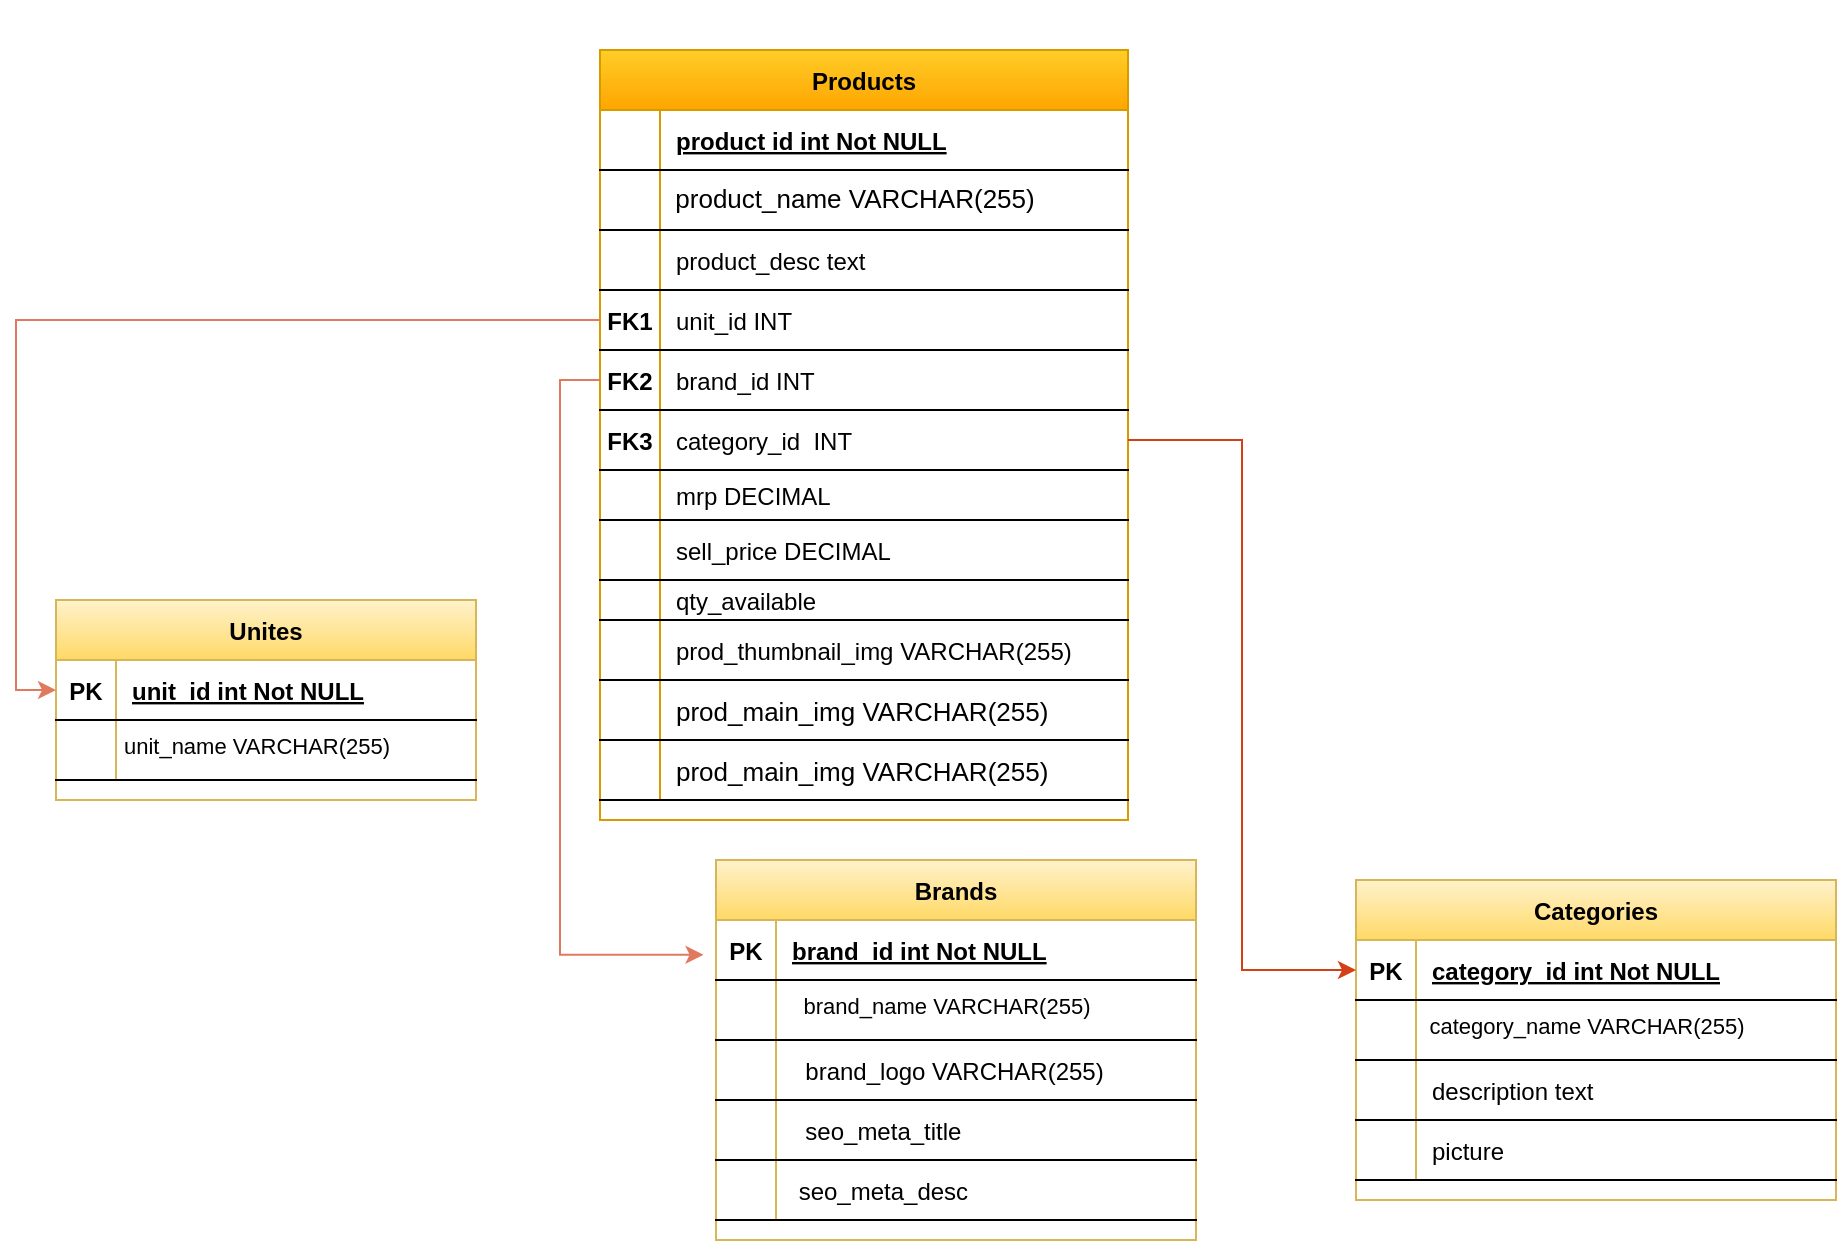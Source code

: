 <mxfile version="24.6.5" type="github">
  <diagram id="R2lEEEUBdFMjLlhIrx00" name="Page-1">
    <mxGraphModel dx="2331" dy="1577" grid="1" gridSize="10" guides="1" tooltips="1" connect="1" arrows="1" fold="1" page="1" pageScale="1" pageWidth="850" pageHeight="1100" math="0" shadow="0" extFonts="Permanent Marker^https://fonts.googleapis.com/css?family=Permanent+Marker">
      <root>
        <mxCell id="0" />
        <mxCell id="1" parent="0" />
        <mxCell id="iIuFs23OJWI6OATCnZ07-236" value="" style="group;fontStyle=0;fontSize=15;" vertex="1" connectable="0" parent="1">
          <mxGeometry x="170" y="-1070" width="242" height="380" as="geometry" />
        </mxCell>
        <mxCell id="iIuFs23OJWI6OATCnZ07-237" value="" style="group" vertex="1" connectable="0" parent="iIuFs23OJWI6OATCnZ07-236">
          <mxGeometry x="-10" width="242" height="380" as="geometry" />
        </mxCell>
        <mxCell id="iIuFs23OJWI6OATCnZ07-192" value="Products" style="shape=table;startSize=30;container=1;collapsible=1;childLayout=tableLayout;fixedRows=1;rowLines=0;fontStyle=1;align=center;resizeLast=1;fillColor=#ffcd28;gradientColor=#ffa500;strokeColor=#d79b00;" vertex="1" parent="iIuFs23OJWI6OATCnZ07-237">
          <mxGeometry x="-28" y="25" width="264" height="385" as="geometry" />
        </mxCell>
        <mxCell id="iIuFs23OJWI6OATCnZ07-232" style="shape=partialRectangle;collapsible=0;dropTarget=0;pointerEvents=0;fillColor=none;points=[[0,0.5],[1,0.5]];portConstraint=eastwest;top=0;left=0;right=0;bottom=1;" vertex="1" parent="iIuFs23OJWI6OATCnZ07-192">
          <mxGeometry y="30" width="264" height="30" as="geometry" />
        </mxCell>
        <mxCell id="iIuFs23OJWI6OATCnZ07-233" style="shape=partialRectangle;overflow=hidden;connectable=0;fillColor=none;top=0;left=0;bottom=0;right=0;fontStyle=1;" vertex="1" parent="iIuFs23OJWI6OATCnZ07-232">
          <mxGeometry width="30" height="30" as="geometry">
            <mxRectangle width="30" height="30" as="alternateBounds" />
          </mxGeometry>
        </mxCell>
        <mxCell id="iIuFs23OJWI6OATCnZ07-234" value="product id int Not NULL" style="shape=partialRectangle;overflow=hidden;connectable=0;fillColor=none;top=0;left=0;bottom=0;right=0;align=left;spacingLeft=6;fontStyle=5;" vertex="1" parent="iIuFs23OJWI6OATCnZ07-232">
          <mxGeometry x="30" width="234" height="30" as="geometry">
            <mxRectangle width="234" height="30" as="alternateBounds" />
          </mxGeometry>
        </mxCell>
        <mxCell id="iIuFs23OJWI6OATCnZ07-229" style="shape=partialRectangle;collapsible=0;dropTarget=0;pointerEvents=0;fillColor=none;points=[[0,0.5],[1,0.5]];portConstraint=eastwest;top=0;left=0;right=0;bottom=1;verticalAlign=top;horizontal=1;labelPosition=left;verticalLabelPosition=bottom;align=right;" vertex="1" parent="iIuFs23OJWI6OATCnZ07-192">
          <mxGeometry y="60" width="264" height="30" as="geometry" />
        </mxCell>
        <mxCell id="iIuFs23OJWI6OATCnZ07-230" style="shape=partialRectangle;overflow=hidden;connectable=0;fillColor=none;top=0;left=0;bottom=0;right=0;fontStyle=1;" vertex="1" parent="iIuFs23OJWI6OATCnZ07-229">
          <mxGeometry width="30" height="30" as="geometry">
            <mxRectangle width="30" height="30" as="alternateBounds" />
          </mxGeometry>
        </mxCell>
        <mxCell id="iIuFs23OJWI6OATCnZ07-231" value="product_name VARCHAR(255)" style="shape=partialRectangle;overflow=hidden;connectable=0;fillColor=none;top=0;left=0;bottom=0;right=0;align=center;spacingLeft=-39;fontStyle=0;spacingBottom=0;labelPosition=center;verticalLabelPosition=middle;verticalAlign=top;horizontal=1;fontSize=13;" vertex="1" parent="iIuFs23OJWI6OATCnZ07-229">
          <mxGeometry x="30" width="234" height="30" as="geometry">
            <mxRectangle width="234" height="30" as="alternateBounds" />
          </mxGeometry>
        </mxCell>
        <mxCell id="iIuFs23OJWI6OATCnZ07-226" style="shape=partialRectangle;collapsible=0;dropTarget=0;pointerEvents=0;fillColor=none;points=[[0,0.5],[1,0.5]];portConstraint=eastwest;top=0;left=0;right=0;bottom=1;" vertex="1" parent="iIuFs23OJWI6OATCnZ07-192">
          <mxGeometry y="90" width="264" height="30" as="geometry" />
        </mxCell>
        <mxCell id="iIuFs23OJWI6OATCnZ07-227" style="shape=partialRectangle;overflow=hidden;connectable=0;fillColor=none;top=0;left=0;bottom=0;right=0;fontStyle=1;" vertex="1" parent="iIuFs23OJWI6OATCnZ07-226">
          <mxGeometry width="30" height="30" as="geometry">
            <mxRectangle width="30" height="30" as="alternateBounds" />
          </mxGeometry>
        </mxCell>
        <mxCell id="iIuFs23OJWI6OATCnZ07-228" value="product_desc text" style="shape=partialRectangle;overflow=hidden;connectable=0;fillColor=none;top=0;left=0;bottom=0;right=0;align=left;spacingLeft=6;fontStyle=0;" vertex="1" parent="iIuFs23OJWI6OATCnZ07-226">
          <mxGeometry x="30" width="234" height="30" as="geometry">
            <mxRectangle width="234" height="30" as="alternateBounds" />
          </mxGeometry>
        </mxCell>
        <mxCell id="iIuFs23OJWI6OATCnZ07-223" style="shape=partialRectangle;collapsible=0;dropTarget=0;pointerEvents=0;fillColor=none;points=[[0,0.5],[1,0.5]];portConstraint=eastwest;top=0;left=0;right=0;bottom=1;" vertex="1" parent="iIuFs23OJWI6OATCnZ07-192">
          <mxGeometry y="120" width="264" height="30" as="geometry" />
        </mxCell>
        <mxCell id="iIuFs23OJWI6OATCnZ07-224" value="FK1" style="shape=partialRectangle;overflow=hidden;connectable=0;fillColor=none;top=0;left=0;bottom=0;right=0;fontStyle=1;" vertex="1" parent="iIuFs23OJWI6OATCnZ07-223">
          <mxGeometry width="30" height="30" as="geometry">
            <mxRectangle width="30" height="30" as="alternateBounds" />
          </mxGeometry>
        </mxCell>
        <mxCell id="iIuFs23OJWI6OATCnZ07-225" value="unit_id INT" style="shape=partialRectangle;overflow=hidden;connectable=0;fillColor=none;top=0;left=0;bottom=0;right=0;align=left;spacingLeft=6;fontStyle=0;" vertex="1" parent="iIuFs23OJWI6OATCnZ07-223">
          <mxGeometry x="30" width="234" height="30" as="geometry">
            <mxRectangle width="234" height="30" as="alternateBounds" />
          </mxGeometry>
        </mxCell>
        <mxCell id="iIuFs23OJWI6OATCnZ07-220" style="shape=partialRectangle;collapsible=0;dropTarget=0;pointerEvents=0;fillColor=none;points=[[0,0.5],[1,0.5]];portConstraint=eastwest;top=0;left=0;right=0;bottom=1;" vertex="1" parent="iIuFs23OJWI6OATCnZ07-192">
          <mxGeometry y="150" width="264" height="30" as="geometry" />
        </mxCell>
        <mxCell id="iIuFs23OJWI6OATCnZ07-221" value="FK2" style="shape=partialRectangle;overflow=hidden;connectable=0;fillColor=none;top=0;left=0;bottom=0;right=0;fontStyle=1;" vertex="1" parent="iIuFs23OJWI6OATCnZ07-220">
          <mxGeometry width="30" height="30" as="geometry">
            <mxRectangle width="30" height="30" as="alternateBounds" />
          </mxGeometry>
        </mxCell>
        <mxCell id="iIuFs23OJWI6OATCnZ07-222" value="brand_id INT" style="shape=partialRectangle;overflow=hidden;connectable=0;fillColor=none;top=0;left=0;bottom=0;right=0;align=left;spacingLeft=6;fontStyle=0;verticalAlign=middle;" vertex="1" parent="iIuFs23OJWI6OATCnZ07-220">
          <mxGeometry x="30" width="234" height="30" as="geometry">
            <mxRectangle width="234" height="30" as="alternateBounds" />
          </mxGeometry>
        </mxCell>
        <mxCell id="iIuFs23OJWI6OATCnZ07-217" style="shape=partialRectangle;collapsible=0;dropTarget=0;pointerEvents=0;fillColor=none;points=[[0,0.5],[1,0.5]];portConstraint=eastwest;top=0;left=0;right=0;bottom=1;" vertex="1" parent="iIuFs23OJWI6OATCnZ07-192">
          <mxGeometry y="180" width="264" height="30" as="geometry" />
        </mxCell>
        <mxCell id="iIuFs23OJWI6OATCnZ07-218" value="FK3" style="shape=partialRectangle;overflow=hidden;connectable=0;fillColor=none;top=0;left=0;bottom=0;right=0;fontStyle=1;" vertex="1" parent="iIuFs23OJWI6OATCnZ07-217">
          <mxGeometry width="30" height="30" as="geometry">
            <mxRectangle width="30" height="30" as="alternateBounds" />
          </mxGeometry>
        </mxCell>
        <mxCell id="iIuFs23OJWI6OATCnZ07-219" value="category_id  INT" style="shape=partialRectangle;overflow=hidden;connectable=0;fillColor=none;top=0;left=0;bottom=0;right=0;align=left;spacingLeft=6;fontStyle=0;" vertex="1" parent="iIuFs23OJWI6OATCnZ07-217">
          <mxGeometry x="30" width="234" height="30" as="geometry">
            <mxRectangle width="234" height="30" as="alternateBounds" />
          </mxGeometry>
        </mxCell>
        <mxCell id="iIuFs23OJWI6OATCnZ07-214" style="shape=partialRectangle;collapsible=0;dropTarget=0;pointerEvents=0;fillColor=none;points=[[0,0.5],[1,0.5]];portConstraint=eastwest;top=0;left=0;right=0;bottom=1;" vertex="1" parent="iIuFs23OJWI6OATCnZ07-192">
          <mxGeometry y="210" width="264" height="25" as="geometry" />
        </mxCell>
        <mxCell id="iIuFs23OJWI6OATCnZ07-215" style="shape=partialRectangle;overflow=hidden;connectable=0;fillColor=none;top=0;left=0;bottom=0;right=0;fontStyle=1;" vertex="1" parent="iIuFs23OJWI6OATCnZ07-214">
          <mxGeometry width="30" height="25" as="geometry">
            <mxRectangle width="30" height="25" as="alternateBounds" />
          </mxGeometry>
        </mxCell>
        <mxCell id="iIuFs23OJWI6OATCnZ07-216" value="mrp DECIMAL" style="shape=partialRectangle;overflow=hidden;connectable=0;fillColor=none;top=0;left=0;bottom=0;right=0;align=left;spacingLeft=6;fontStyle=0;" vertex="1" parent="iIuFs23OJWI6OATCnZ07-214">
          <mxGeometry x="30" width="234" height="25" as="geometry">
            <mxRectangle width="234" height="25" as="alternateBounds" />
          </mxGeometry>
        </mxCell>
        <mxCell id="iIuFs23OJWI6OATCnZ07-211" style="shape=partialRectangle;collapsible=0;dropTarget=0;pointerEvents=0;fillColor=none;points=[[0,0.5],[1,0.5]];portConstraint=eastwest;top=0;left=0;right=0;bottom=1;" vertex="1" parent="iIuFs23OJWI6OATCnZ07-192">
          <mxGeometry y="235" width="264" height="30" as="geometry" />
        </mxCell>
        <mxCell id="iIuFs23OJWI6OATCnZ07-212" style="shape=partialRectangle;overflow=hidden;connectable=0;fillColor=none;top=0;left=0;bottom=0;right=0;fontStyle=1;" vertex="1" parent="iIuFs23OJWI6OATCnZ07-211">
          <mxGeometry width="30" height="30" as="geometry">
            <mxRectangle width="30" height="30" as="alternateBounds" />
          </mxGeometry>
        </mxCell>
        <mxCell id="iIuFs23OJWI6OATCnZ07-213" value="sell_price DECIMAL" style="shape=partialRectangle;overflow=hidden;connectable=0;fillColor=none;top=0;left=0;bottom=0;right=0;align=left;spacingLeft=6;fontStyle=0;" vertex="1" parent="iIuFs23OJWI6OATCnZ07-211">
          <mxGeometry x="30" width="234" height="30" as="geometry">
            <mxRectangle width="234" height="30" as="alternateBounds" />
          </mxGeometry>
        </mxCell>
        <mxCell id="iIuFs23OJWI6OATCnZ07-208" style="shape=partialRectangle;collapsible=0;dropTarget=0;pointerEvents=0;fillColor=none;points=[[0,0.5],[1,0.5]];portConstraint=eastwest;top=0;left=0;right=0;bottom=1;" vertex="1" parent="iIuFs23OJWI6OATCnZ07-192">
          <mxGeometry y="265" width="264" height="20" as="geometry" />
        </mxCell>
        <mxCell id="iIuFs23OJWI6OATCnZ07-209" style="shape=partialRectangle;overflow=hidden;connectable=0;fillColor=none;top=0;left=0;bottom=0;right=0;fontStyle=1;" vertex="1" parent="iIuFs23OJWI6OATCnZ07-208">
          <mxGeometry width="30" height="20" as="geometry">
            <mxRectangle width="30" height="20" as="alternateBounds" />
          </mxGeometry>
        </mxCell>
        <mxCell id="iIuFs23OJWI6OATCnZ07-210" value="qty_available" style="shape=partialRectangle;overflow=hidden;connectable=0;fillColor=none;top=0;left=0;bottom=0;right=0;align=left;spacingLeft=6;fontStyle=0;" vertex="1" parent="iIuFs23OJWI6OATCnZ07-208">
          <mxGeometry x="30" width="234" height="20" as="geometry">
            <mxRectangle width="234" height="20" as="alternateBounds" />
          </mxGeometry>
        </mxCell>
        <mxCell id="iIuFs23OJWI6OATCnZ07-205" style="shape=partialRectangle;collapsible=0;dropTarget=0;pointerEvents=0;fillColor=none;points=[[0,0.5],[1,0.5]];portConstraint=eastwest;top=0;left=0;right=0;bottom=1;" vertex="1" parent="iIuFs23OJWI6OATCnZ07-192">
          <mxGeometry y="285" width="264" height="30" as="geometry" />
        </mxCell>
        <mxCell id="iIuFs23OJWI6OATCnZ07-206" style="shape=partialRectangle;overflow=hidden;connectable=0;fillColor=none;top=0;left=0;bottom=0;right=0;fontStyle=1;" vertex="1" parent="iIuFs23OJWI6OATCnZ07-205">
          <mxGeometry width="30" height="30" as="geometry">
            <mxRectangle width="30" height="30" as="alternateBounds" />
          </mxGeometry>
        </mxCell>
        <mxCell id="iIuFs23OJWI6OATCnZ07-207" value="prod_thumbnail_img VARCHAR(255)" style="shape=partialRectangle;overflow=hidden;connectable=0;fillColor=none;top=0;left=0;bottom=0;right=0;align=left;spacingLeft=6;fontStyle=0;fontSize=12;" vertex="1" parent="iIuFs23OJWI6OATCnZ07-205">
          <mxGeometry x="30" width="234" height="30" as="geometry">
            <mxRectangle width="234" height="30" as="alternateBounds" />
          </mxGeometry>
        </mxCell>
        <mxCell id="iIuFs23OJWI6OATCnZ07-320" style="shape=partialRectangle;collapsible=0;dropTarget=0;pointerEvents=0;fillColor=none;points=[[0,0.5],[1,0.5]];portConstraint=eastwest;top=0;left=0;right=0;bottom=1;" vertex="1" parent="iIuFs23OJWI6OATCnZ07-192">
          <mxGeometry y="315" width="264" height="30" as="geometry" />
        </mxCell>
        <mxCell id="iIuFs23OJWI6OATCnZ07-321" style="shape=partialRectangle;overflow=hidden;connectable=0;fillColor=none;top=0;left=0;bottom=0;right=0;fontStyle=1;" vertex="1" parent="iIuFs23OJWI6OATCnZ07-320">
          <mxGeometry width="30" height="30" as="geometry">
            <mxRectangle width="30" height="30" as="alternateBounds" />
          </mxGeometry>
        </mxCell>
        <mxCell id="iIuFs23OJWI6OATCnZ07-322" value="prod_main_img VARCHAR(255)" style="shape=partialRectangle;overflow=hidden;connectable=0;fillColor=none;top=0;left=0;bottom=0;right=0;align=left;spacingLeft=6;fontStyle=0;fontSize=13;" vertex="1" parent="iIuFs23OJWI6OATCnZ07-320">
          <mxGeometry x="30" width="234" height="30" as="geometry">
            <mxRectangle width="234" height="30" as="alternateBounds" />
          </mxGeometry>
        </mxCell>
        <mxCell id="iIuFs23OJWI6OATCnZ07-202" style="shape=partialRectangle;collapsible=0;dropTarget=0;pointerEvents=0;fillColor=none;points=[[0,0.5],[1,0.5]];portConstraint=eastwest;top=0;left=0;right=0;bottom=1;" vertex="1" parent="iIuFs23OJWI6OATCnZ07-192">
          <mxGeometry y="345" width="264" height="30" as="geometry" />
        </mxCell>
        <mxCell id="iIuFs23OJWI6OATCnZ07-203" style="shape=partialRectangle;overflow=hidden;connectable=0;fillColor=none;top=0;left=0;bottom=0;right=0;fontStyle=1;" vertex="1" parent="iIuFs23OJWI6OATCnZ07-202">
          <mxGeometry width="30" height="30" as="geometry">
            <mxRectangle width="30" height="30" as="alternateBounds" />
          </mxGeometry>
        </mxCell>
        <mxCell id="iIuFs23OJWI6OATCnZ07-204" value="prod_main_img VARCHAR(255)" style="shape=partialRectangle;overflow=hidden;connectable=0;fillColor=none;top=0;left=0;bottom=0;right=0;align=left;spacingLeft=6;fontStyle=0;fontSize=13;" vertex="1" parent="iIuFs23OJWI6OATCnZ07-202">
          <mxGeometry x="30" width="234" height="30" as="geometry">
            <mxRectangle width="234" height="30" as="alternateBounds" />
          </mxGeometry>
        </mxCell>
        <mxCell id="iIuFs23OJWI6OATCnZ07-242" value="Brands" style="shape=table;startSize=30;container=1;collapsible=1;childLayout=tableLayout;fixedRows=1;rowLines=0;fontStyle=1;align=center;resizeLast=1;fillColor=#fff2cc;gradientColor=#ffd966;strokeColor=#d6b656;" vertex="1" parent="1">
          <mxGeometry x="190" y="-640" width="240" height="190" as="geometry" />
        </mxCell>
        <mxCell id="iIuFs23OJWI6OATCnZ07-243" style="shape=partialRectangle;collapsible=0;dropTarget=0;pointerEvents=0;fillColor=none;points=[[0,0.5],[1,0.5]];portConstraint=eastwest;top=0;left=0;right=0;bottom=1;" vertex="1" parent="iIuFs23OJWI6OATCnZ07-242">
          <mxGeometry y="30" width="240" height="30" as="geometry" />
        </mxCell>
        <mxCell id="iIuFs23OJWI6OATCnZ07-244" value="PK" style="shape=partialRectangle;overflow=hidden;connectable=0;fillColor=none;top=0;left=0;bottom=0;right=0;fontStyle=1;" vertex="1" parent="iIuFs23OJWI6OATCnZ07-243">
          <mxGeometry width="30" height="30" as="geometry">
            <mxRectangle width="30" height="30" as="alternateBounds" />
          </mxGeometry>
        </mxCell>
        <mxCell id="iIuFs23OJWI6OATCnZ07-245" value="brand_id int Not NULL" style="shape=partialRectangle;overflow=hidden;connectable=0;fillColor=none;top=0;left=0;bottom=0;right=0;align=left;spacingLeft=6;fontStyle=5;" vertex="1" parent="iIuFs23OJWI6OATCnZ07-243">
          <mxGeometry x="30" width="210" height="30" as="geometry">
            <mxRectangle width="210" height="30" as="alternateBounds" />
          </mxGeometry>
        </mxCell>
        <mxCell id="iIuFs23OJWI6OATCnZ07-246" style="shape=partialRectangle;collapsible=0;dropTarget=0;pointerEvents=0;fillColor=none;points=[[0,0.5],[1,0.5]];portConstraint=eastwest;top=0;left=0;right=0;bottom=1;verticalAlign=top;horizontal=1;labelPosition=left;verticalLabelPosition=bottom;align=right;" vertex="1" parent="iIuFs23OJWI6OATCnZ07-242">
          <mxGeometry y="60" width="240" height="30" as="geometry" />
        </mxCell>
        <mxCell id="iIuFs23OJWI6OATCnZ07-247" style="shape=partialRectangle;overflow=hidden;connectable=0;fillColor=none;top=0;left=0;bottom=0;right=0;fontStyle=1;" vertex="1" parent="iIuFs23OJWI6OATCnZ07-246">
          <mxGeometry width="30" height="30" as="geometry">
            <mxRectangle width="30" height="30" as="alternateBounds" />
          </mxGeometry>
        </mxCell>
        <mxCell id="iIuFs23OJWI6OATCnZ07-248" value="brand_name VARCHAR(255)" style="shape=partialRectangle;overflow=hidden;connectable=0;fillColor=none;top=0;left=0;bottom=0;right=0;align=center;spacingLeft=-39;fontStyle=0;spacingBottom=0;labelPosition=center;verticalLabelPosition=middle;verticalAlign=top;horizontal=1;fontSize=11;" vertex="1" parent="iIuFs23OJWI6OATCnZ07-246">
          <mxGeometry x="30" width="210" height="30" as="geometry">
            <mxRectangle width="210" height="30" as="alternateBounds" />
          </mxGeometry>
        </mxCell>
        <mxCell id="iIuFs23OJWI6OATCnZ07-249" style="shape=partialRectangle;collapsible=0;dropTarget=0;pointerEvents=0;fillColor=none;points=[[0,0.5],[1,0.5]];portConstraint=eastwest;top=0;left=0;right=0;bottom=1;" vertex="1" parent="iIuFs23OJWI6OATCnZ07-242">
          <mxGeometry y="90" width="240" height="30" as="geometry" />
        </mxCell>
        <mxCell id="iIuFs23OJWI6OATCnZ07-250" style="shape=partialRectangle;overflow=hidden;connectable=0;fillColor=none;top=0;left=0;bottom=0;right=0;fontStyle=1;" vertex="1" parent="iIuFs23OJWI6OATCnZ07-249">
          <mxGeometry width="30" height="30" as="geometry">
            <mxRectangle width="30" height="30" as="alternateBounds" />
          </mxGeometry>
        </mxCell>
        <mxCell id="iIuFs23OJWI6OATCnZ07-251" value="  brand_logo VARCHAR(255)" style="shape=partialRectangle;overflow=hidden;connectable=0;fillColor=none;top=0;left=0;bottom=0;right=0;align=left;spacingLeft=6;fontStyle=0;" vertex="1" parent="iIuFs23OJWI6OATCnZ07-249">
          <mxGeometry x="30" width="210" height="30" as="geometry">
            <mxRectangle width="210" height="30" as="alternateBounds" />
          </mxGeometry>
        </mxCell>
        <mxCell id="iIuFs23OJWI6OATCnZ07-252" style="shape=partialRectangle;collapsible=0;dropTarget=0;pointerEvents=0;fillColor=none;points=[[0,0.5],[1,0.5]];portConstraint=eastwest;top=0;left=0;right=0;bottom=1;" vertex="1" parent="iIuFs23OJWI6OATCnZ07-242">
          <mxGeometry y="120" width="240" height="30" as="geometry" />
        </mxCell>
        <mxCell id="iIuFs23OJWI6OATCnZ07-253" value="" style="shape=partialRectangle;overflow=hidden;connectable=0;fillColor=none;top=0;left=0;bottom=0;right=0;fontStyle=1;" vertex="1" parent="iIuFs23OJWI6OATCnZ07-252">
          <mxGeometry width="30" height="30" as="geometry">
            <mxRectangle width="30" height="30" as="alternateBounds" />
          </mxGeometry>
        </mxCell>
        <mxCell id="iIuFs23OJWI6OATCnZ07-254" value="  seo_meta_title" style="shape=partialRectangle;overflow=hidden;connectable=0;fillColor=none;top=0;left=0;bottom=0;right=0;align=left;spacingLeft=6;fontStyle=0;" vertex="1" parent="iIuFs23OJWI6OATCnZ07-252">
          <mxGeometry x="30" width="210" height="30" as="geometry">
            <mxRectangle width="210" height="30" as="alternateBounds" />
          </mxGeometry>
        </mxCell>
        <mxCell id="iIuFs23OJWI6OATCnZ07-255" style="shape=partialRectangle;collapsible=0;dropTarget=0;pointerEvents=0;fillColor=none;points=[[0,0.5],[1,0.5]];portConstraint=eastwest;top=0;left=0;right=0;bottom=1;" vertex="1" parent="iIuFs23OJWI6OATCnZ07-242">
          <mxGeometry y="150" width="240" height="30" as="geometry" />
        </mxCell>
        <mxCell id="iIuFs23OJWI6OATCnZ07-256" value="" style="shape=partialRectangle;overflow=hidden;connectable=0;fillColor=none;top=0;left=0;bottom=0;right=0;fontStyle=1;" vertex="1" parent="iIuFs23OJWI6OATCnZ07-255">
          <mxGeometry width="30" height="30" as="geometry">
            <mxRectangle width="30" height="30" as="alternateBounds" />
          </mxGeometry>
        </mxCell>
        <mxCell id="iIuFs23OJWI6OATCnZ07-257" value=" seo_meta_desc" style="shape=partialRectangle;overflow=hidden;connectable=0;fillColor=none;top=0;left=0;bottom=0;right=0;align=left;spacingLeft=6;fontStyle=0;verticalAlign=middle;" vertex="1" parent="iIuFs23OJWI6OATCnZ07-255">
          <mxGeometry x="30" width="210" height="30" as="geometry">
            <mxRectangle width="210" height="30" as="alternateBounds" />
          </mxGeometry>
        </mxCell>
        <mxCell id="iIuFs23OJWI6OATCnZ07-276" value="Categories" style="shape=table;startSize=30;container=1;collapsible=1;childLayout=tableLayout;fixedRows=1;rowLines=0;fontStyle=1;align=center;resizeLast=1;fillColor=#fff2cc;gradientColor=#ffd966;strokeColor=#d6b656;" vertex="1" parent="1">
          <mxGeometry x="510" y="-630" width="240" height="160" as="geometry" />
        </mxCell>
        <mxCell id="iIuFs23OJWI6OATCnZ07-277" style="shape=partialRectangle;collapsible=0;dropTarget=0;pointerEvents=0;fillColor=none;points=[[0,0.5],[1,0.5]];portConstraint=eastwest;top=0;left=0;right=0;bottom=1;" vertex="1" parent="iIuFs23OJWI6OATCnZ07-276">
          <mxGeometry y="30" width="240" height="30" as="geometry" />
        </mxCell>
        <mxCell id="iIuFs23OJWI6OATCnZ07-278" value="PK" style="shape=partialRectangle;overflow=hidden;connectable=0;fillColor=none;top=0;left=0;bottom=0;right=0;fontStyle=1;" vertex="1" parent="iIuFs23OJWI6OATCnZ07-277">
          <mxGeometry width="30" height="30" as="geometry">
            <mxRectangle width="30" height="30" as="alternateBounds" />
          </mxGeometry>
        </mxCell>
        <mxCell id="iIuFs23OJWI6OATCnZ07-279" value="category_id int Not NULL" style="shape=partialRectangle;overflow=hidden;connectable=0;fillColor=none;top=0;left=0;bottom=0;right=0;align=left;spacingLeft=6;fontStyle=5;" vertex="1" parent="iIuFs23OJWI6OATCnZ07-277">
          <mxGeometry x="30" width="210" height="30" as="geometry">
            <mxRectangle width="210" height="30" as="alternateBounds" />
          </mxGeometry>
        </mxCell>
        <mxCell id="iIuFs23OJWI6OATCnZ07-280" style="shape=partialRectangle;collapsible=0;dropTarget=0;pointerEvents=0;fillColor=none;points=[[0,0.5],[1,0.5]];portConstraint=eastwest;top=0;left=0;right=0;bottom=1;verticalAlign=top;horizontal=1;labelPosition=left;verticalLabelPosition=bottom;align=right;" vertex="1" parent="iIuFs23OJWI6OATCnZ07-276">
          <mxGeometry y="60" width="240" height="30" as="geometry" />
        </mxCell>
        <mxCell id="iIuFs23OJWI6OATCnZ07-281" style="shape=partialRectangle;overflow=hidden;connectable=0;fillColor=none;top=0;left=0;bottom=0;right=0;fontStyle=1;" vertex="1" parent="iIuFs23OJWI6OATCnZ07-280">
          <mxGeometry width="30" height="30" as="geometry">
            <mxRectangle width="30" height="30" as="alternateBounds" />
          </mxGeometry>
        </mxCell>
        <mxCell id="iIuFs23OJWI6OATCnZ07-282" value="category_name VARCHAR(255)" style="shape=partialRectangle;overflow=hidden;connectable=0;fillColor=none;top=0;left=0;bottom=0;right=0;align=center;spacingLeft=-39;fontStyle=0;spacingBottom=0;labelPosition=center;verticalLabelPosition=middle;verticalAlign=top;horizontal=1;fontSize=11;" vertex="1" parent="iIuFs23OJWI6OATCnZ07-280">
          <mxGeometry x="30" width="210" height="30" as="geometry">
            <mxRectangle width="210" height="30" as="alternateBounds" />
          </mxGeometry>
        </mxCell>
        <mxCell id="iIuFs23OJWI6OATCnZ07-283" style="shape=partialRectangle;collapsible=0;dropTarget=0;pointerEvents=0;fillColor=none;points=[[0,0.5],[1,0.5]];portConstraint=eastwest;top=0;left=0;right=0;bottom=1;" vertex="1" parent="iIuFs23OJWI6OATCnZ07-276">
          <mxGeometry y="90" width="240" height="30" as="geometry" />
        </mxCell>
        <mxCell id="iIuFs23OJWI6OATCnZ07-284" style="shape=partialRectangle;overflow=hidden;connectable=0;fillColor=none;top=0;left=0;bottom=0;right=0;fontStyle=1;" vertex="1" parent="iIuFs23OJWI6OATCnZ07-283">
          <mxGeometry width="30" height="30" as="geometry">
            <mxRectangle width="30" height="30" as="alternateBounds" />
          </mxGeometry>
        </mxCell>
        <mxCell id="iIuFs23OJWI6OATCnZ07-285" value="description text" style="shape=partialRectangle;overflow=hidden;connectable=0;fillColor=none;top=0;left=0;bottom=0;right=0;align=left;spacingLeft=6;fontStyle=0;" vertex="1" parent="iIuFs23OJWI6OATCnZ07-283">
          <mxGeometry x="30" width="210" height="30" as="geometry">
            <mxRectangle width="210" height="30" as="alternateBounds" />
          </mxGeometry>
        </mxCell>
        <mxCell id="iIuFs23OJWI6OATCnZ07-286" style="shape=partialRectangle;collapsible=0;dropTarget=0;pointerEvents=0;fillColor=none;points=[[0,0.5],[1,0.5]];portConstraint=eastwest;top=0;left=0;right=0;bottom=1;" vertex="1" parent="iIuFs23OJWI6OATCnZ07-276">
          <mxGeometry y="120" width="240" height="30" as="geometry" />
        </mxCell>
        <mxCell id="iIuFs23OJWI6OATCnZ07-287" value="" style="shape=partialRectangle;overflow=hidden;connectable=0;fillColor=none;top=0;left=0;bottom=0;right=0;fontStyle=1;" vertex="1" parent="iIuFs23OJWI6OATCnZ07-286">
          <mxGeometry width="30" height="30" as="geometry">
            <mxRectangle width="30" height="30" as="alternateBounds" />
          </mxGeometry>
        </mxCell>
        <mxCell id="iIuFs23OJWI6OATCnZ07-288" value="picture" style="shape=partialRectangle;overflow=hidden;connectable=0;fillColor=none;top=0;left=0;bottom=0;right=0;align=left;spacingLeft=6;fontStyle=0;" vertex="1" parent="iIuFs23OJWI6OATCnZ07-286">
          <mxGeometry x="30" width="210" height="30" as="geometry">
            <mxRectangle width="210" height="30" as="alternateBounds" />
          </mxGeometry>
        </mxCell>
        <mxCell id="iIuFs23OJWI6OATCnZ07-292" value="Unites" style="shape=table;startSize=30;container=1;collapsible=1;childLayout=tableLayout;fixedRows=1;rowLines=0;fontStyle=1;align=center;resizeLast=1;fillColor=#fff2cc;gradientColor=#ffd966;strokeColor=#d6b656;" vertex="1" parent="1">
          <mxGeometry x="-140" y="-770" width="210" height="100" as="geometry" />
        </mxCell>
        <mxCell id="iIuFs23OJWI6OATCnZ07-293" style="shape=partialRectangle;collapsible=0;dropTarget=0;pointerEvents=0;fillColor=none;points=[[0,0.5],[1,0.5]];portConstraint=eastwest;top=0;left=0;right=0;bottom=1;" vertex="1" parent="iIuFs23OJWI6OATCnZ07-292">
          <mxGeometry y="30" width="210" height="30" as="geometry" />
        </mxCell>
        <mxCell id="iIuFs23OJWI6OATCnZ07-294" value="PK" style="shape=partialRectangle;overflow=hidden;connectable=0;fillColor=none;top=0;left=0;bottom=0;right=0;fontStyle=1;" vertex="1" parent="iIuFs23OJWI6OATCnZ07-293">
          <mxGeometry width="30" height="30" as="geometry">
            <mxRectangle width="30" height="30" as="alternateBounds" />
          </mxGeometry>
        </mxCell>
        <mxCell id="iIuFs23OJWI6OATCnZ07-295" value="unit_id int Not NULL" style="shape=partialRectangle;overflow=hidden;connectable=0;fillColor=none;top=0;left=0;bottom=0;right=0;align=left;spacingLeft=6;fontStyle=5;" vertex="1" parent="iIuFs23OJWI6OATCnZ07-293">
          <mxGeometry x="30" width="180" height="30" as="geometry">
            <mxRectangle width="180" height="30" as="alternateBounds" />
          </mxGeometry>
        </mxCell>
        <mxCell id="iIuFs23OJWI6OATCnZ07-296" style="shape=partialRectangle;collapsible=0;dropTarget=0;pointerEvents=0;fillColor=none;points=[[0,0.5],[1,0.5]];portConstraint=eastwest;top=0;left=0;right=0;bottom=1;verticalAlign=top;horizontal=1;labelPosition=left;verticalLabelPosition=bottom;align=right;" vertex="1" parent="iIuFs23OJWI6OATCnZ07-292">
          <mxGeometry y="60" width="210" height="30" as="geometry" />
        </mxCell>
        <mxCell id="iIuFs23OJWI6OATCnZ07-297" style="shape=partialRectangle;overflow=hidden;connectable=0;fillColor=none;top=0;left=0;bottom=0;right=0;fontStyle=1;" vertex="1" parent="iIuFs23OJWI6OATCnZ07-296">
          <mxGeometry width="30" height="30" as="geometry">
            <mxRectangle width="30" height="30" as="alternateBounds" />
          </mxGeometry>
        </mxCell>
        <mxCell id="iIuFs23OJWI6OATCnZ07-298" value="unit_name VARCHAR(255)" style="shape=partialRectangle;overflow=hidden;connectable=0;fillColor=none;top=0;left=0;bottom=0;right=0;align=center;spacingLeft=-39;fontStyle=0;spacingBottom=0;labelPosition=center;verticalLabelPosition=middle;verticalAlign=top;horizontal=1;fontSize=11;" vertex="1" parent="iIuFs23OJWI6OATCnZ07-296">
          <mxGeometry x="30" width="180" height="30" as="geometry">
            <mxRectangle width="180" height="30" as="alternateBounds" />
          </mxGeometry>
        </mxCell>
        <mxCell id="iIuFs23OJWI6OATCnZ07-323" style="edgeStyle=orthogonalEdgeStyle;rounded=0;orthogonalLoop=1;jettySize=auto;html=1;entryX=0;entryY=0.5;entryDx=0;entryDy=0;strokeColor=#E07A5F;fontColor=#393C56;fillColor=#F2CC8F;" edge="1" parent="1" source="iIuFs23OJWI6OATCnZ07-223" target="iIuFs23OJWI6OATCnZ07-293">
          <mxGeometry relative="1" as="geometry" />
        </mxCell>
        <mxCell id="iIuFs23OJWI6OATCnZ07-327" style="edgeStyle=orthogonalEdgeStyle;rounded=0;orthogonalLoop=1;jettySize=auto;html=1;exitX=0;exitY=0.5;exitDx=0;exitDy=0;entryX=-0.026;entryY=0.58;entryDx=0;entryDy=0;entryPerimeter=0;strokeColor=#E07A5F;fontColor=#393C56;fillColor=#F2CC8F;" edge="1" parent="1" source="iIuFs23OJWI6OATCnZ07-220" target="iIuFs23OJWI6OATCnZ07-243">
          <mxGeometry relative="1" as="geometry" />
        </mxCell>
        <mxCell id="iIuFs23OJWI6OATCnZ07-328" style="edgeStyle=orthogonalEdgeStyle;rounded=0;orthogonalLoop=1;jettySize=auto;html=1;entryX=0;entryY=0.5;entryDx=0;entryDy=0;strokeColor=#d34017;fontColor=#393C56;fillColor=#F2CC8F;curved=0;" edge="1" parent="1" source="iIuFs23OJWI6OATCnZ07-217" target="iIuFs23OJWI6OATCnZ07-277">
          <mxGeometry relative="1" as="geometry" />
        </mxCell>
      </root>
    </mxGraphModel>
  </diagram>
</mxfile>
